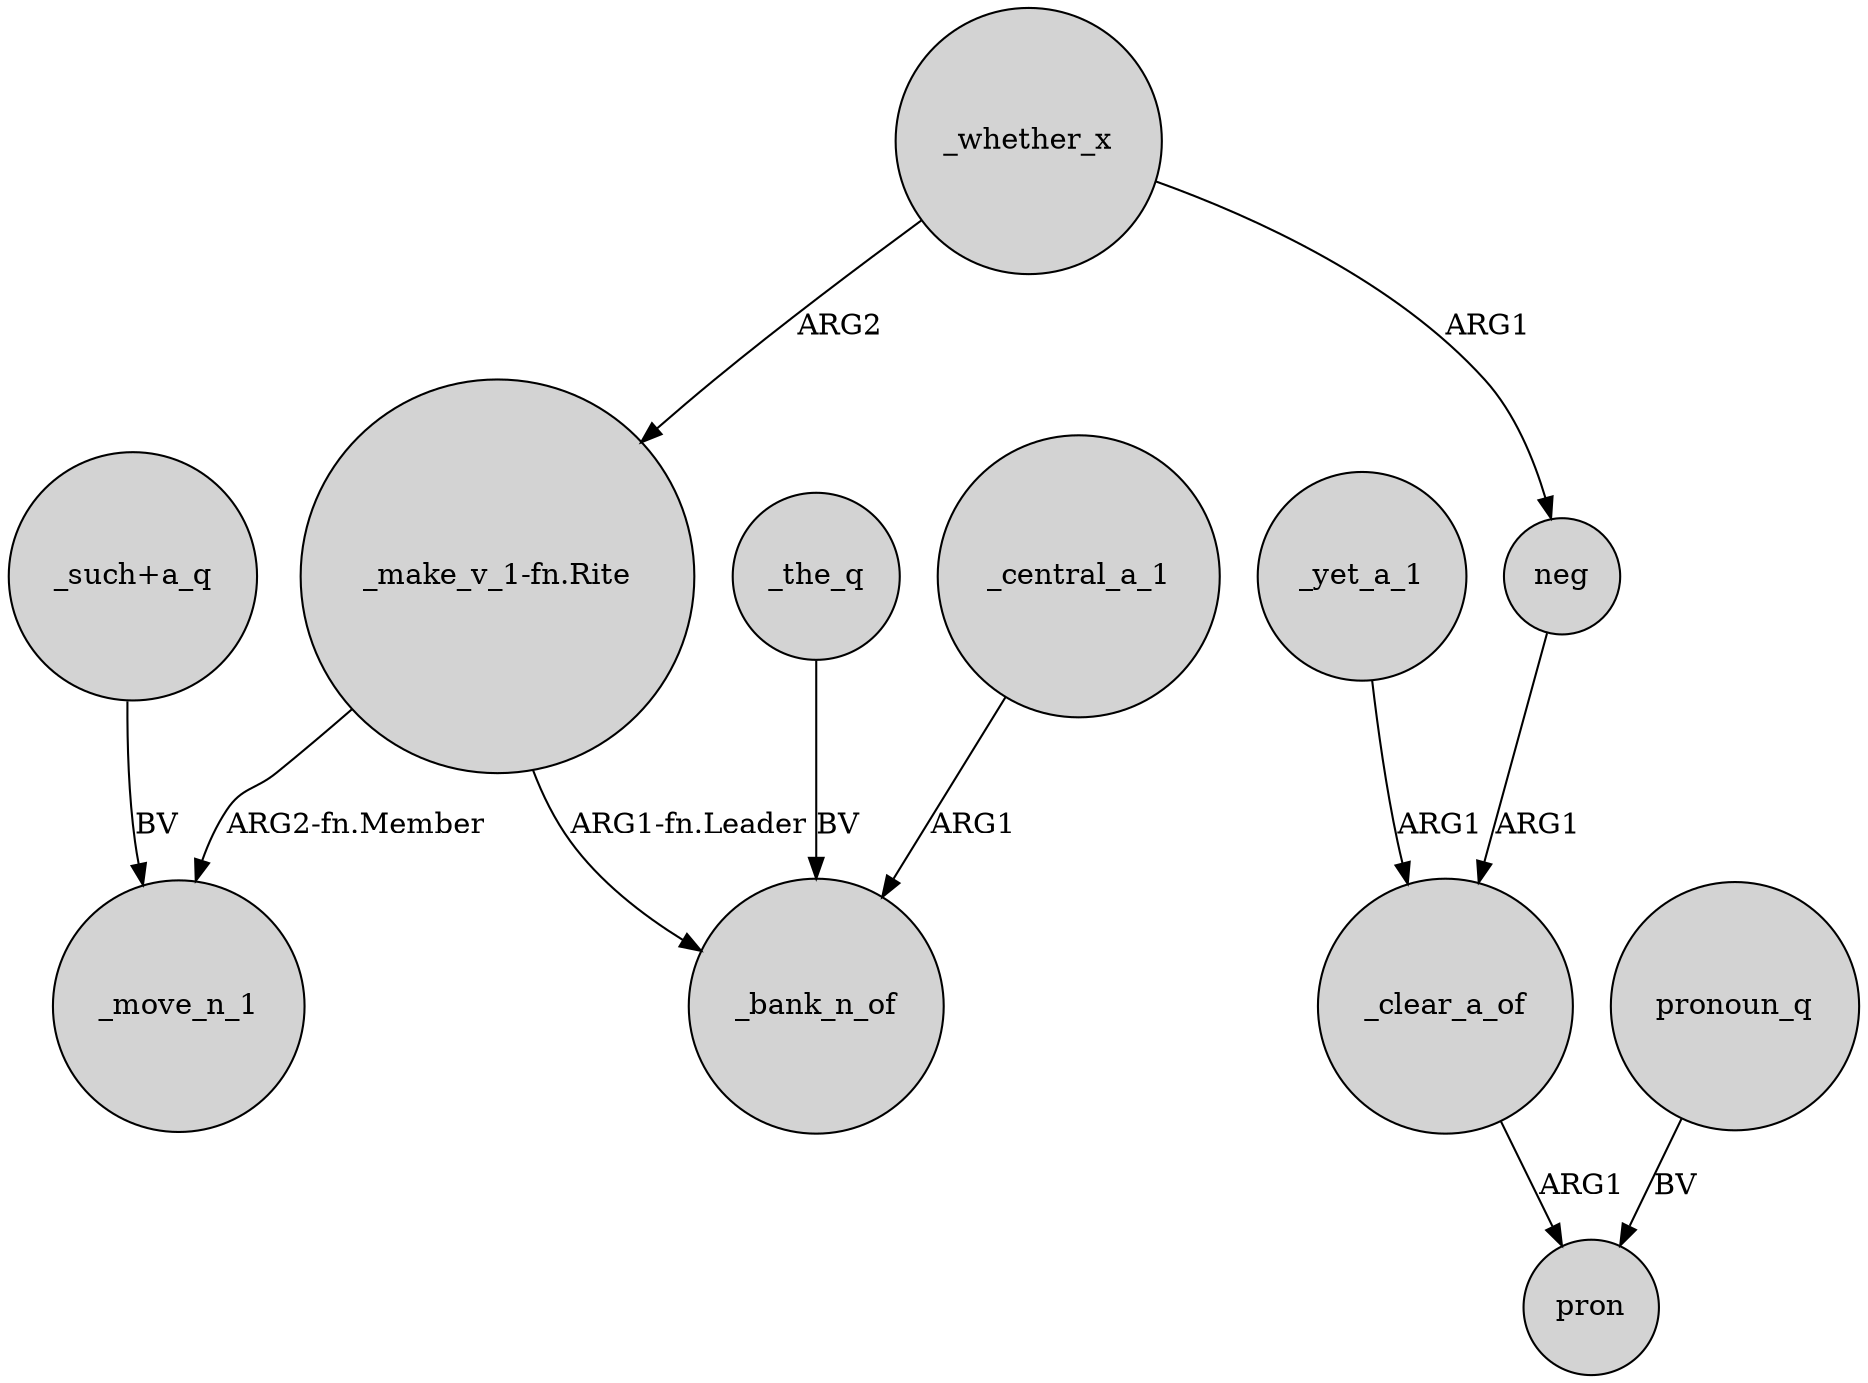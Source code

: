 digraph {
	node [shape=circle style=filled]
	_central_a_1 -> _bank_n_of [label=ARG1]
	"_make_v_1-fn.Rite" -> _move_n_1 [label="ARG2-fn.Member"]
	_whether_x -> neg [label=ARG1]
	_clear_a_of -> pron [label=ARG1]
	"_make_v_1-fn.Rite" -> _bank_n_of [label="ARG1-fn.Leader"]
	_the_q -> _bank_n_of [label=BV]
	_yet_a_1 -> _clear_a_of [label=ARG1]
	_whether_x -> "_make_v_1-fn.Rite" [label=ARG2]
	"_such+a_q" -> _move_n_1 [label=BV]
	pronoun_q -> pron [label=BV]
	neg -> _clear_a_of [label=ARG1]
}
